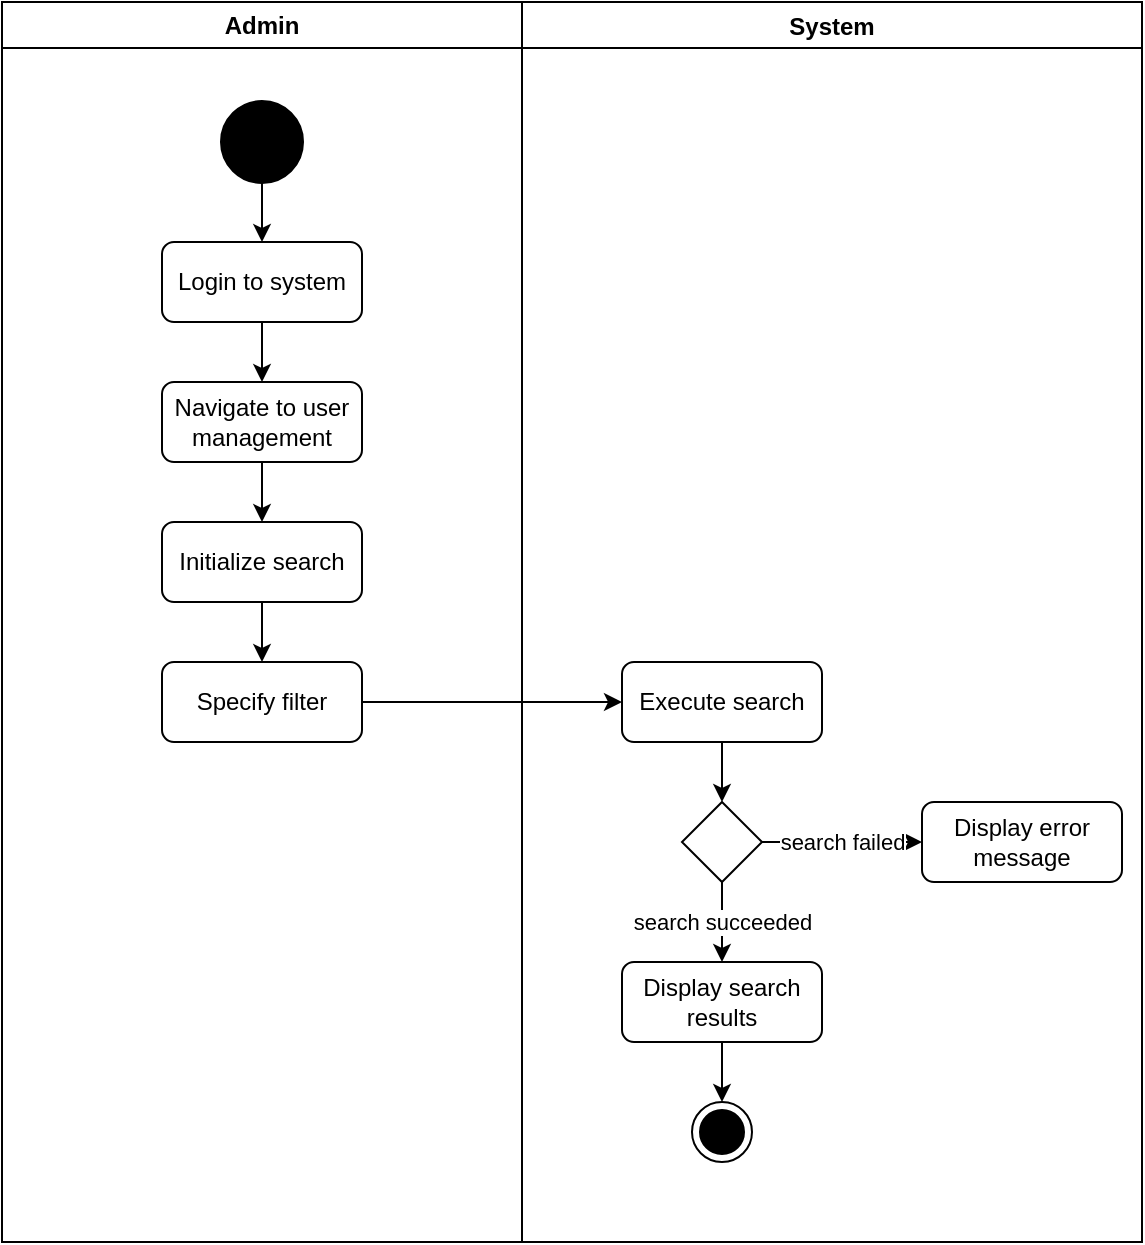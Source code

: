 <mxfile version="24.3.1" type="device">
  <diagram name="Page-1" id="bPNznnFr0SAlXPTJmb5Y">
    <mxGraphModel dx="871" dy="989" grid="1" gridSize="10" guides="1" tooltips="1" connect="1" arrows="1" fold="1" page="1" pageScale="1" pageWidth="850" pageHeight="1100" math="0" shadow="0">
      <root>
        <mxCell id="0" />
        <mxCell id="1" parent="0" />
        <mxCell id="3NjwAJxftCun13n2x-4W-1" value="Admin" style="swimlane;whiteSpace=wrap;html=1;" vertex="1" parent="1">
          <mxGeometry x="170" y="50" width="260" height="620" as="geometry" />
        </mxCell>
        <mxCell id="3NjwAJxftCun13n2x-4W-22" style="edgeStyle=orthogonalEdgeStyle;rounded=0;orthogonalLoop=1;jettySize=auto;html=1;exitX=0.5;exitY=1;exitDx=0;exitDy=0;exitPerimeter=0;entryX=0.5;entryY=0;entryDx=0;entryDy=0;" edge="1" parent="3NjwAJxftCun13n2x-4W-1" source="3NjwAJxftCun13n2x-4W-4" target="3NjwAJxftCun13n2x-4W-5">
          <mxGeometry relative="1" as="geometry" />
        </mxCell>
        <mxCell id="3NjwAJxftCun13n2x-4W-4" value="" style="strokeWidth=2;html=1;shape=mxgraph.flowchart.start_2;whiteSpace=wrap;fillColor=#000000;" vertex="1" parent="3NjwAJxftCun13n2x-4W-1">
          <mxGeometry x="110" y="50" width="40" height="40" as="geometry" />
        </mxCell>
        <mxCell id="3NjwAJxftCun13n2x-4W-21" style="edgeStyle=orthogonalEdgeStyle;rounded=0;orthogonalLoop=1;jettySize=auto;html=1;exitX=0.5;exitY=1;exitDx=0;exitDy=0;entryX=0.5;entryY=0;entryDx=0;entryDy=0;" edge="1" parent="3NjwAJxftCun13n2x-4W-1" source="3NjwAJxftCun13n2x-4W-5" target="3NjwAJxftCun13n2x-4W-6">
          <mxGeometry relative="1" as="geometry" />
        </mxCell>
        <mxCell id="3NjwAJxftCun13n2x-4W-5" value="Login to system" style="rounded=1;whiteSpace=wrap;html=1;" vertex="1" parent="3NjwAJxftCun13n2x-4W-1">
          <mxGeometry x="80" y="120" width="100" height="40" as="geometry" />
        </mxCell>
        <mxCell id="3NjwAJxftCun13n2x-4W-20" style="edgeStyle=orthogonalEdgeStyle;rounded=0;orthogonalLoop=1;jettySize=auto;html=1;exitX=0.5;exitY=1;exitDx=0;exitDy=0;entryX=0.5;entryY=0;entryDx=0;entryDy=0;" edge="1" parent="3NjwAJxftCun13n2x-4W-1" source="3NjwAJxftCun13n2x-4W-6" target="3NjwAJxftCun13n2x-4W-7">
          <mxGeometry relative="1" as="geometry" />
        </mxCell>
        <mxCell id="3NjwAJxftCun13n2x-4W-6" value="Navigate to user management" style="rounded=1;whiteSpace=wrap;html=1;" vertex="1" parent="3NjwAJxftCun13n2x-4W-1">
          <mxGeometry x="80" y="190" width="100" height="40" as="geometry" />
        </mxCell>
        <mxCell id="3NjwAJxftCun13n2x-4W-19" style="edgeStyle=orthogonalEdgeStyle;rounded=0;orthogonalLoop=1;jettySize=auto;html=1;exitX=0.5;exitY=1;exitDx=0;exitDy=0;entryX=0.5;entryY=0;entryDx=0;entryDy=0;" edge="1" parent="3NjwAJxftCun13n2x-4W-1" source="3NjwAJxftCun13n2x-4W-7" target="3NjwAJxftCun13n2x-4W-8">
          <mxGeometry relative="1" as="geometry" />
        </mxCell>
        <mxCell id="3NjwAJxftCun13n2x-4W-7" value="Initialize search" style="rounded=1;whiteSpace=wrap;html=1;" vertex="1" parent="3NjwAJxftCun13n2x-4W-1">
          <mxGeometry x="80" y="260" width="100" height="40" as="geometry" />
        </mxCell>
        <mxCell id="3NjwAJxftCun13n2x-4W-8" value="Specify filter" style="rounded=1;whiteSpace=wrap;html=1;" vertex="1" parent="3NjwAJxftCun13n2x-4W-1">
          <mxGeometry x="80" y="330" width="100" height="40" as="geometry" />
        </mxCell>
        <mxCell id="3NjwAJxftCun13n2x-4W-2" value="System" style="swimlane;" vertex="1" parent="1">
          <mxGeometry x="430" y="50" width="310" height="620" as="geometry" />
        </mxCell>
        <mxCell id="3NjwAJxftCun13n2x-4W-17" style="edgeStyle=orthogonalEdgeStyle;rounded=0;orthogonalLoop=1;jettySize=auto;html=1;exitX=0.5;exitY=1;exitDx=0;exitDy=0;entryX=0.5;entryY=0;entryDx=0;entryDy=0;" edge="1" parent="3NjwAJxftCun13n2x-4W-2" source="3NjwAJxftCun13n2x-4W-9" target="3NjwAJxftCun13n2x-4W-10">
          <mxGeometry relative="1" as="geometry" />
        </mxCell>
        <mxCell id="3NjwAJxftCun13n2x-4W-9" value="Execute search" style="rounded=1;whiteSpace=wrap;html=1;" vertex="1" parent="3NjwAJxftCun13n2x-4W-2">
          <mxGeometry x="50" y="330" width="100" height="40" as="geometry" />
        </mxCell>
        <mxCell id="3NjwAJxftCun13n2x-4W-14" value="search failed" style="edgeStyle=orthogonalEdgeStyle;rounded=0;orthogonalLoop=1;jettySize=auto;html=1;entryX=0;entryY=0.5;entryDx=0;entryDy=0;" edge="1" parent="3NjwAJxftCun13n2x-4W-2" source="3NjwAJxftCun13n2x-4W-10" target="3NjwAJxftCun13n2x-4W-11">
          <mxGeometry relative="1" as="geometry" />
        </mxCell>
        <mxCell id="3NjwAJxftCun13n2x-4W-15" value="search succeeded" style="edgeStyle=orthogonalEdgeStyle;rounded=0;orthogonalLoop=1;jettySize=auto;html=1;exitX=0.5;exitY=1;exitDx=0;exitDy=0;entryX=0.5;entryY=0;entryDx=0;entryDy=0;" edge="1" parent="3NjwAJxftCun13n2x-4W-2" source="3NjwAJxftCun13n2x-4W-10" target="3NjwAJxftCun13n2x-4W-12">
          <mxGeometry relative="1" as="geometry" />
        </mxCell>
        <mxCell id="3NjwAJxftCun13n2x-4W-10" value="" style="rhombus;whiteSpace=wrap;html=1;" vertex="1" parent="3NjwAJxftCun13n2x-4W-2">
          <mxGeometry x="80" y="400" width="40" height="40" as="geometry" />
        </mxCell>
        <mxCell id="3NjwAJxftCun13n2x-4W-11" value="Display error message" style="rounded=1;whiteSpace=wrap;html=1;" vertex="1" parent="3NjwAJxftCun13n2x-4W-2">
          <mxGeometry x="200" y="400" width="100" height="40" as="geometry" />
        </mxCell>
        <mxCell id="3NjwAJxftCun13n2x-4W-16" style="edgeStyle=orthogonalEdgeStyle;rounded=0;orthogonalLoop=1;jettySize=auto;html=1;exitX=0.5;exitY=1;exitDx=0;exitDy=0;entryX=0.5;entryY=0;entryDx=0;entryDy=0;" edge="1" parent="3NjwAJxftCun13n2x-4W-2" source="3NjwAJxftCun13n2x-4W-12" target="3NjwAJxftCun13n2x-4W-13">
          <mxGeometry relative="1" as="geometry" />
        </mxCell>
        <mxCell id="3NjwAJxftCun13n2x-4W-12" value="Display search results" style="rounded=1;whiteSpace=wrap;html=1;" vertex="1" parent="3NjwAJxftCun13n2x-4W-2">
          <mxGeometry x="50" y="480" width="100" height="40" as="geometry" />
        </mxCell>
        <mxCell id="3NjwAJxftCun13n2x-4W-13" value="" style="ellipse;html=1;shape=endState;fillColor=#000000;strokeColor=#000000;" vertex="1" parent="3NjwAJxftCun13n2x-4W-2">
          <mxGeometry x="85" y="550" width="30" height="30" as="geometry" />
        </mxCell>
        <mxCell id="3NjwAJxftCun13n2x-4W-18" style="edgeStyle=orthogonalEdgeStyle;rounded=0;orthogonalLoop=1;jettySize=auto;html=1;exitX=1;exitY=0.5;exitDx=0;exitDy=0;entryX=0;entryY=0.5;entryDx=0;entryDy=0;" edge="1" parent="1" source="3NjwAJxftCun13n2x-4W-8" target="3NjwAJxftCun13n2x-4W-9">
          <mxGeometry relative="1" as="geometry" />
        </mxCell>
      </root>
    </mxGraphModel>
  </diagram>
</mxfile>
